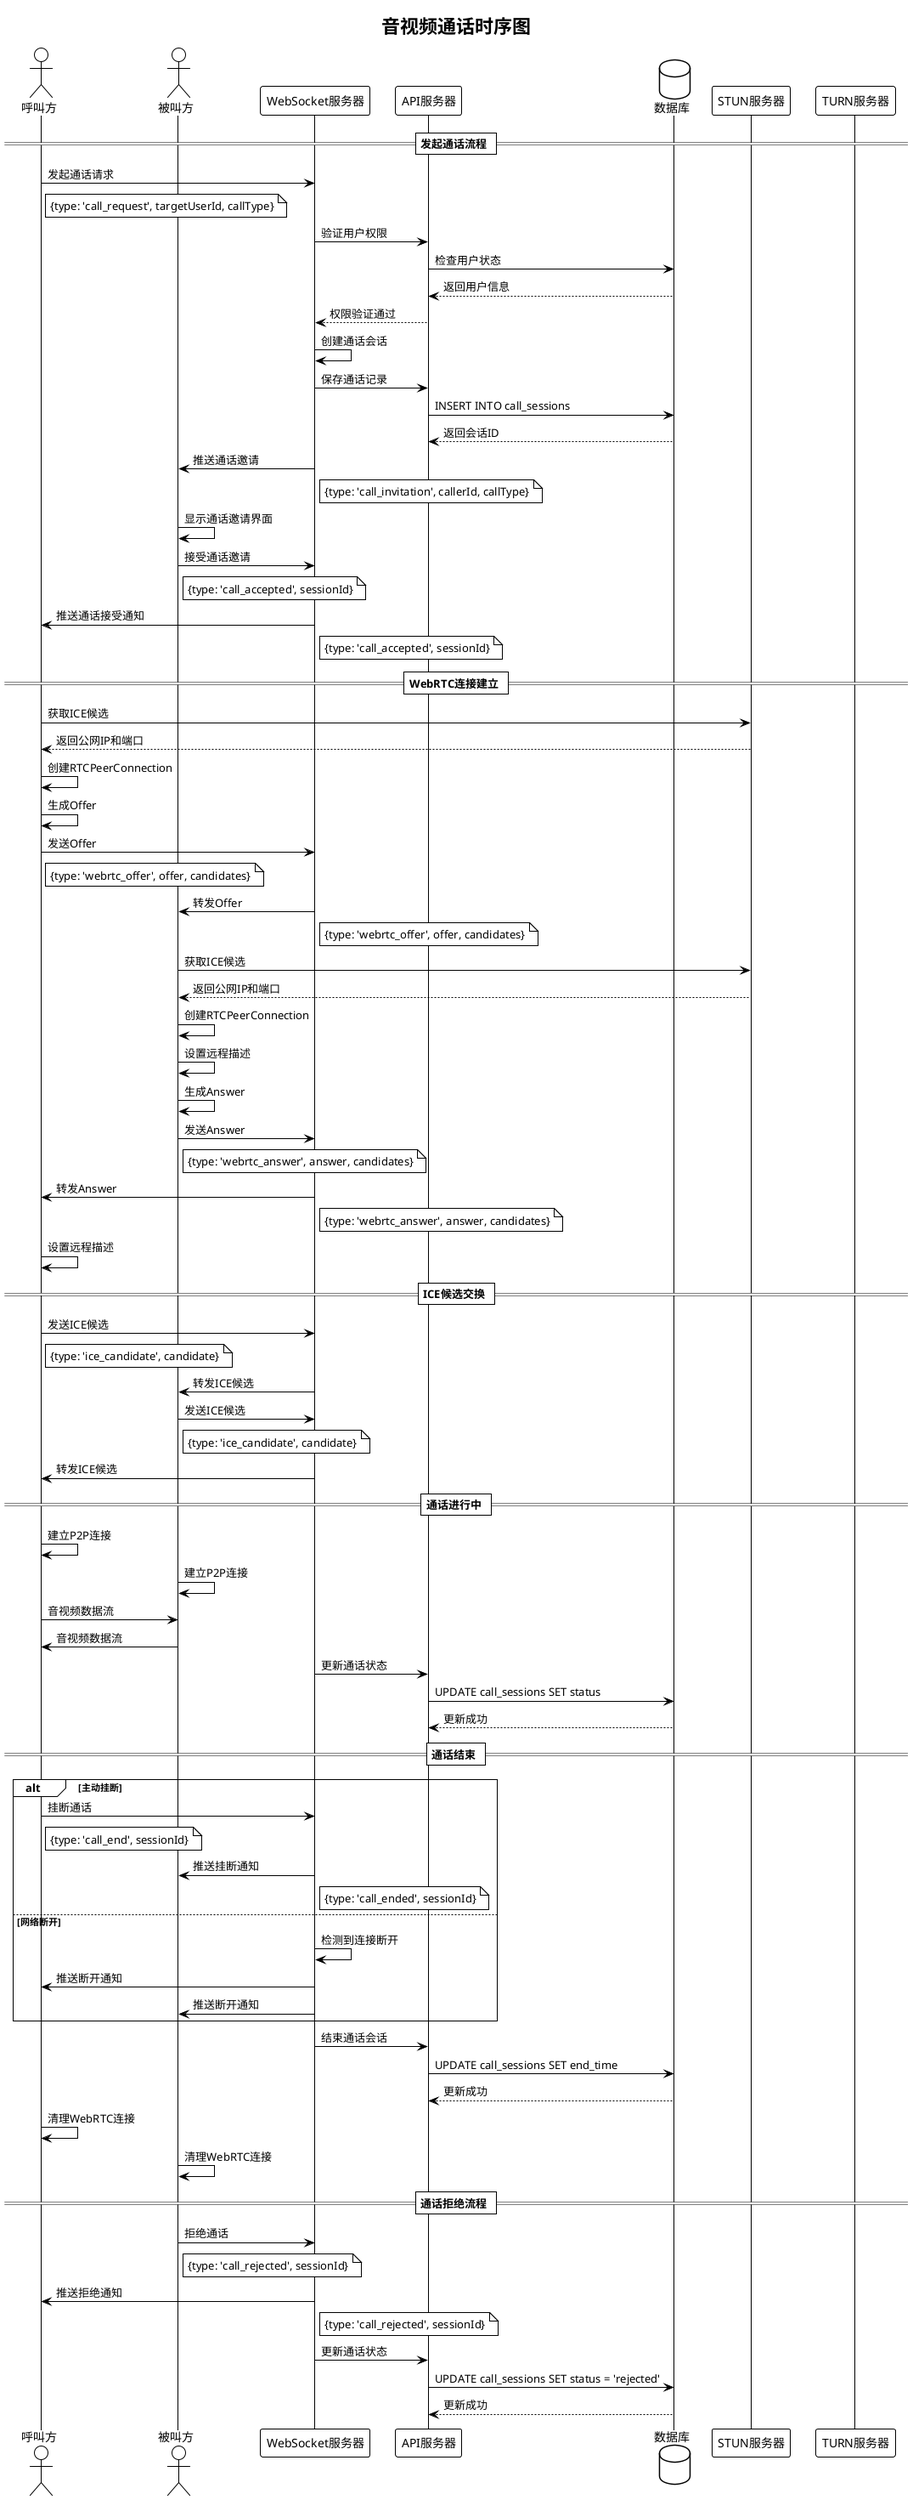 @startuml webrtc-call-sequence
!theme plain
title 音视频通话时序图

actor "呼叫方" as C1
actor "被叫方" as C2
participant "WebSocket服务器" as WS
participant "API服务器" as A
database "数据库" as D
participant "STUN服务器" as STUN
participant "TURN服务器" as TURN

== 发起通话流程 ==

C1 -> WS : 发起通话请求
note right of C1 : {type: 'call_request', targetUserId, callType}

WS -> A : 验证用户权限
A -> D : 检查用户状态
D --> A : 返回用户信息
A --> WS : 权限验证通过

WS -> WS : 创建通话会话
WS -> A : 保存通话记录
A -> D : INSERT INTO call_sessions
D --> A : 返回会话ID

WS -> C2 : 推送通话邀请
note right of WS : {type: 'call_invitation', callerId, callType}

C2 -> C2 : 显示通话邀请界面
C2 -> WS : 接受通话邀请
note right of C2 : {type: 'call_accepted', sessionId}

WS -> C1 : 推送通话接受通知
note right of WS : {type: 'call_accepted', sessionId}

== WebRTC连接建立 ==

C1 -> STUN : 获取ICE候选
STUN --> C1 : 返回公网IP和端口

C1 -> C1 : 创建RTCPeerConnection
C1 -> C1 : 生成Offer
C1 -> WS : 发送Offer
note right of C1 : {type: 'webrtc_offer', offer, candidates}

WS -> C2 : 转发Offer
note right of WS : {type: 'webrtc_offer', offer, candidates}

C2 -> STUN : 获取ICE候选
STUN --> C2 : 返回公网IP和端口

C2 -> C2 : 创建RTCPeerConnection
C2 -> C2 : 设置远程描述
C2 -> C2 : 生成Answer
C2 -> WS : 发送Answer
note right of C2 : {type: 'webrtc_answer', answer, candidates}

WS -> C1 : 转发Answer
note right of WS : {type: 'webrtc_answer', answer, candidates}

C1 -> C1 : 设置远程描述

== ICE候选交换 ==

C1 -> WS : 发送ICE候选
note right of C1 : {type: 'ice_candidate', candidate}
WS -> C2 : 转发ICE候选

C2 -> WS : 发送ICE候选
note right of C2 : {type: 'ice_candidate', candidate}
WS -> C1 : 转发ICE候选

== 通话进行中 ==

C1 -> C1 : 建立P2P连接
C2 -> C2 : 建立P2P连接

C1 -> C2 : 音视频数据流
C2 -> C1 : 音视频数据流

WS -> A : 更新通话状态
A -> D : UPDATE call_sessions SET status
D --> A : 更新成功

== 通话结束 ==

alt 主动挂断
    C1 -> WS : 挂断通话
    note right of C1 : {type: 'call_end', sessionId}
    WS -> C2 : 推送挂断通知
    note right of WS : {type: 'call_ended', sessionId}
else 网络断开
    WS -> WS : 检测到连接断开
    WS -> C1 : 推送断开通知
    WS -> C2 : 推送断开通知
end

WS -> A : 结束通话会话
A -> D : UPDATE call_sessions SET end_time
D --> A : 更新成功

C1 -> C1 : 清理WebRTC连接
C2 -> C2 : 清理WebRTC连接

== 通话拒绝流程 ==

C2 -> WS : 拒绝通话
note right of C2 : {type: 'call_rejected', sessionId}

WS -> C1 : 推送拒绝通知
note right of WS : {type: 'call_rejected', sessionId}

WS -> A : 更新通话状态
A -> D : UPDATE call_sessions SET status = 'rejected'
D --> A : 更新成功

@enduml